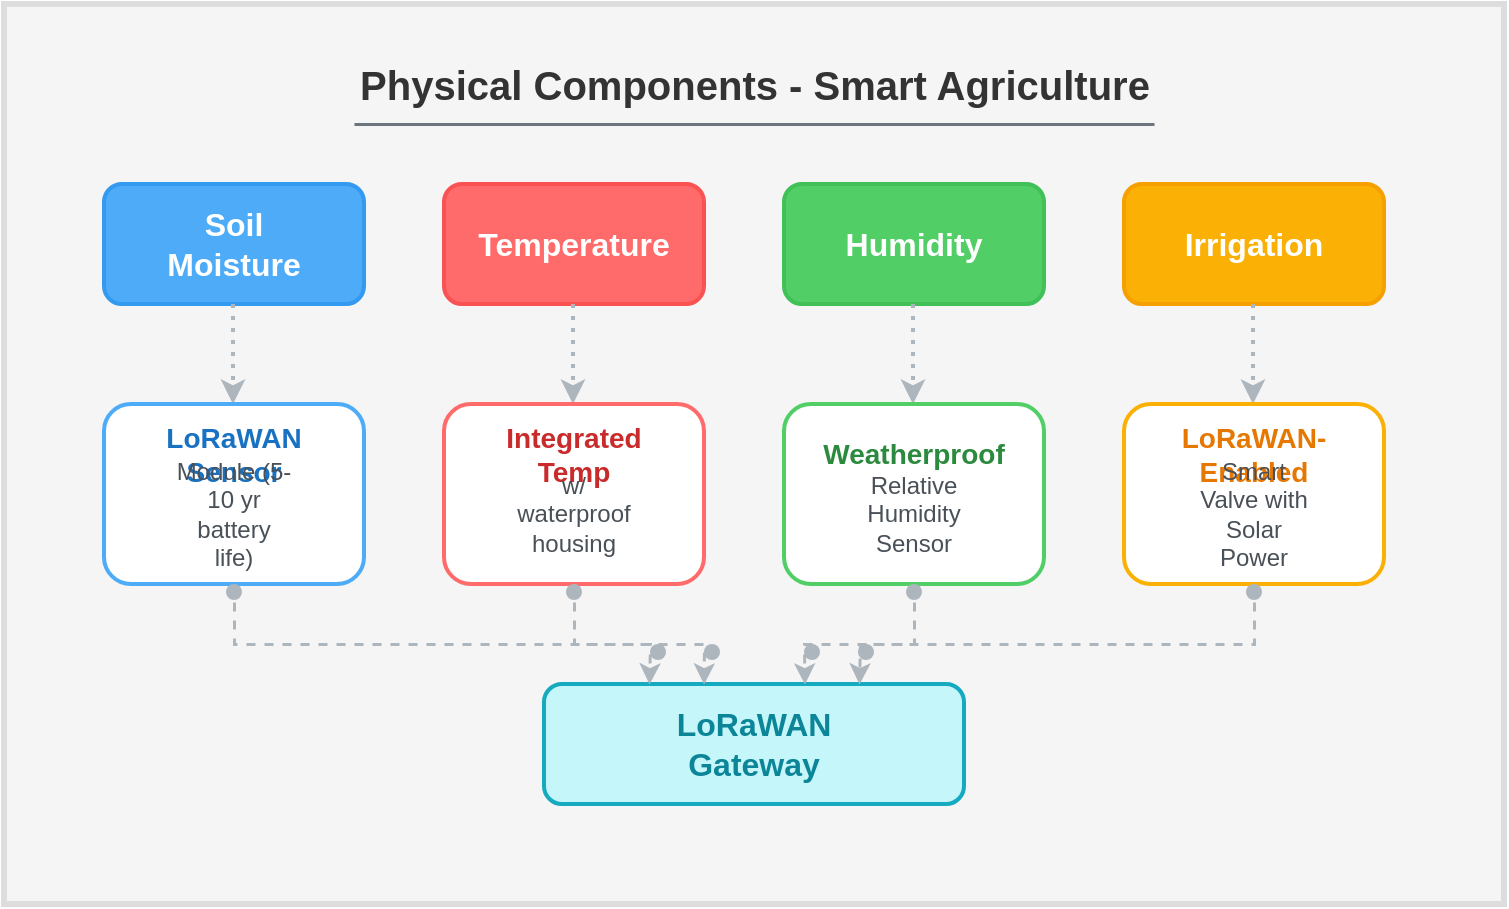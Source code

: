 <mxfile version="@DRAWIO-VERSION@">
  <diagram id="physical-components" name="Physical Components">
    <mxGraphModel dx="1422" dy="794" grid="1" gridSize="10" guides="1" tooltips="1" connect="1" arrows="1" fold="1" page="1" pageScale="1" pageWidth="850" pageHeight="1100" math="0" shadow="0">
      <root>
        <mxCell id="0" />
        <mxCell id="1" parent="0" />
        <mxCell id="2" value="" style="rounded=0;whiteSpace=wrap;html=1;fillColor=#f5f5f5;strokeColor=#dddddd;strokeWidth=3;" vertex="1" parent="1">
          <mxGeometry x="50" y="50" width="750" height="450" as="geometry" />
        </mxCell>
        <mxCell id="3" value="&lt;font style=&quot;font-size: 20px;&quot; color=&quot;#333333&quot;&gt;&lt;b&gt;Physical Components - Smart Agriculture&lt;/b&gt;&lt;/font&gt;" style="text;html=1;align=center;verticalAlign=middle;resizable=0;points=[];autosize=1;strokeColor=none;fillColor=none;" vertex="1" parent="1">
          <mxGeometry x="225" y="70" width="400" height="40" as="geometry" />
        </mxCell>
        <mxCell id="4" value="" style="endArrow=none;html=1;rounded=0;strokeWidth=1.5;fontColor=#6c757d;strokeColor=#6c757d;" edge="1" parent="1">
          <mxGeometry width="50" height="50" relative="1" as="geometry">
            <mxPoint x="225" y="110" as="sourcePoint" />
            <mxPoint x="625" y="110" as="targetPoint" />
          </mxGeometry>
        </mxCell>
        <mxCell id="5" value="" style="rounded=1;whiteSpace=wrap;html=1;fillColor=#4dabf7;strokeColor=#339af0;strokeWidth=2;" vertex="1" parent="1">
          <mxGeometry x="100" y="140" width="130" height="60" as="geometry" />
        </mxCell>
        <mxCell id="6" value="&lt;font style=&quot;font-size: 16px;&quot; color=&quot;#ffffff&quot;&gt;&lt;b&gt;Soil Moisture&lt;/b&gt;&lt;/font&gt;" style="text;html=1;strokeColor=none;fillColor=none;align=center;verticalAlign=middle;whiteSpace=wrap;rounded=0;" vertex="1" parent="1">
          <mxGeometry x="135" y="155" width="60" height="30" as="geometry" />
        </mxCell>
        <mxCell id="7" value="" style="rounded=1;whiteSpace=wrap;html=1;fillColor=#ff6b6b;strokeColor=#fa5252;strokeWidth=2;" vertex="1" parent="1">
          <mxGeometry x="270" y="140" width="130" height="60" as="geometry" />
        </mxCell>
        <mxCell id="8" value="&lt;font style=&quot;font-size: 16px;&quot; color=&quot;#ffffff&quot;&gt;&lt;b&gt;Temperature&lt;/b&gt;&lt;/font&gt;" style="text;html=1;strokeColor=none;fillColor=none;align=center;verticalAlign=middle;whiteSpace=wrap;rounded=0;" vertex="1" parent="1">
          <mxGeometry x="305" y="155" width="60" height="30" as="geometry" />
        </mxCell>
        <mxCell id="9" value="" style="rounded=1;whiteSpace=wrap;html=1;fillColor=#51cf66;strokeColor=#40c057;strokeWidth=2;" vertex="1" parent="1">
          <mxGeometry x="440" y="140" width="130" height="60" as="geometry" />
        </mxCell>
        <mxCell id="10" value="&lt;font style=&quot;font-size: 16px;&quot; color=&quot;#ffffff&quot;&gt;&lt;b&gt;Humidity&lt;/b&gt;&lt;/font&gt;" style="text;html=1;strokeColor=none;fillColor=none;align=center;verticalAlign=middle;whiteSpace=wrap;rounded=0;" vertex="1" parent="1">
          <mxGeometry x="475" y="155" width="60" height="30" as="geometry" />
        </mxCell>
        <mxCell id="11" value="" style="rounded=1;whiteSpace=wrap;html=1;fillColor=#fab005;strokeColor=#f59f00;strokeWidth=2;" vertex="1" parent="1">
          <mxGeometry x="610" y="140" width="130" height="60" as="geometry" />
        </mxCell>
        <mxCell id="12" value="&lt;font style=&quot;font-size: 16px;&quot; color=&quot;#ffffff&quot;&gt;&lt;b&gt;Irrigation&lt;/b&gt;&lt;/font&gt;" style="text;html=1;strokeColor=none;fillColor=none;align=center;verticalAlign=middle;whiteSpace=wrap;rounded=0;" vertex="1" parent="1">
          <mxGeometry x="645" y="155" width="60" height="30" as="geometry" />
        </mxCell>
        <mxCell id="13" value="" style="endArrow=classic;html=1;rounded=0;strokeWidth=2;fontColor=#adb5bd;strokeColor=#adb5bd;dashed=1;dashPattern=1 2;" edge="1" parent="1">
          <mxGeometry width="50" height="50" relative="1" as="geometry">
            <mxPoint x="164.5" y="200" as="sourcePoint" />
            <mxPoint x="164.5" y="250" as="targetPoint" />
          </mxGeometry>
        </mxCell>
        <mxCell id="14" value="" style="endArrow=classic;html=1;rounded=0;strokeWidth=2;fontColor=#adb5bd;strokeColor=#adb5bd;dashed=1;dashPattern=1 2;" edge="1" parent="1">
          <mxGeometry width="50" height="50" relative="1" as="geometry">
            <mxPoint x="334.5" y="200" as="sourcePoint" />
            <mxPoint x="334.5" y="250" as="targetPoint" />
          </mxGeometry>
        </mxCell>
        <mxCell id="15" value="" style="endArrow=classic;html=1;rounded=0;strokeWidth=2;fontColor=#adb5bd;strokeColor=#adb5bd;dashed=1;dashPattern=1 2;" edge="1" parent="1">
          <mxGeometry width="50" height="50" relative="1" as="geometry">
            <mxPoint x="504.5" y="200" as="sourcePoint" />
            <mxPoint x="504.5" y="250" as="targetPoint" />
          </mxGeometry>
        </mxCell>
        <mxCell id="16" value="" style="endArrow=classic;html=1;rounded=0;strokeWidth=2;fontColor=#adb5bd;strokeColor=#adb5bd;dashed=1;dashPattern=1 2;" edge="1" parent="1">
          <mxGeometry width="50" height="50" relative="1" as="geometry">
            <mxPoint x="674.5" y="200" as="sourcePoint" />
            <mxPoint x="674.5" y="250" as="targetPoint" />
          </mxGeometry>
        </mxCell>
        <mxCell id="17" value="" style="rounded=1;whiteSpace=wrap;html=1;fillColor=#ffffff;strokeColor=#4dabf7;strokeWidth=2;" vertex="1" parent="1">
          <mxGeometry x="100" y="250" width="130" height="90" as="geometry" />
        </mxCell>
        <mxCell id="18" value="&lt;font style=&quot;font-size: 14px;&quot; color=&quot;#1971c2&quot;&gt;&lt;b&gt;LoRaWAN Sensor&lt;/b&gt;&lt;/font&gt;" style="text;html=1;strokeColor=none;fillColor=none;align=center;verticalAlign=middle;whiteSpace=wrap;rounded=0;" vertex="1" parent="1">
          <mxGeometry x="135" y="260" width="60" height="30" as="geometry" />
        </mxCell>
        <mxCell id="19" value="&lt;font color=&quot;#495057&quot;&gt;Module (5-10 yr&lt;br&gt;battery life)&lt;/font&gt;" style="text;html=1;strokeColor=none;fillColor=none;align=center;verticalAlign=middle;whiteSpace=wrap;rounded=0;" vertex="1" parent="1">
          <mxGeometry x="135" y="290" width="60" height="30" as="geometry" />
        </mxCell>
        <mxCell id="20" value="" style="rounded=1;whiteSpace=wrap;html=1;fillColor=#ffffff;strokeColor=#ff6b6b;strokeWidth=2;" vertex="1" parent="1">
          <mxGeometry x="270" y="250" width="130" height="90" as="geometry" />
        </mxCell>
        <mxCell id="21" value="&lt;font style=&quot;font-size: 14px;&quot; color=&quot;#c92a2a&quot;&gt;&lt;b&gt;Integrated Temp&lt;/b&gt;&lt;/font&gt;" style="text;html=1;strokeColor=none;fillColor=none;align=center;verticalAlign=middle;whiteSpace=wrap;rounded=0;" vertex="1" parent="1">
          <mxGeometry x="305" y="260" width="60" height="30" as="geometry" />
        </mxCell>
        <mxCell id="22" value="&lt;font color=&quot;#495057&quot;&gt;w/ waterproof&lt;br&gt;housing&lt;/font&gt;" style="text;html=1;strokeColor=none;fillColor=none;align=center;verticalAlign=middle;whiteSpace=wrap;rounded=0;" vertex="1" parent="1">
          <mxGeometry x="305" y="290" width="60" height="30" as="geometry" />
        </mxCell>
        <mxCell id="23" value="" style="rounded=1;whiteSpace=wrap;html=1;fillColor=#ffffff;strokeColor=#51cf66;strokeWidth=2;" vertex="1" parent="1">
          <mxGeometry x="440" y="250" width="130" height="90" as="geometry" />
        </mxCell>
        <mxCell id="24" value="&lt;font style=&quot;font-size: 14px;&quot; color=&quot;#2b8a3e&quot;&gt;&lt;b&gt;Weatherproof&lt;/b&gt;&lt;/font&gt;" style="text;html=1;strokeColor=none;fillColor=none;align=center;verticalAlign=middle;whiteSpace=wrap;rounded=0;" vertex="1" parent="1">
          <mxGeometry x="475" y="260" width="60" height="30" as="geometry" />
        </mxCell>
        <mxCell id="25" value="&lt;font color=&quot;#495057&quot;&gt;Relative Humidity&lt;br&gt;Sensor&lt;/font&gt;" style="text;html=1;strokeColor=none;fillColor=none;align=center;verticalAlign=middle;whiteSpace=wrap;rounded=0;" vertex="1" parent="1">
          <mxGeometry x="475" y="290" width="60" height="30" as="geometry" />
        </mxCell>
        <mxCell id="26" value="" style="rounded=1;whiteSpace=wrap;html=1;fillColor=#ffffff;strokeColor=#fab005;strokeWidth=2;" vertex="1" parent="1">
          <mxGeometry x="610" y="250" width="130" height="90" as="geometry" />
        </mxCell>
        <mxCell id="27" value="&lt;font style=&quot;font-size: 14px;&quot; color=&quot;#e67700&quot;&gt;&lt;b&gt;LoRaWAN-Enabled&lt;/b&gt;&lt;/font&gt;" style="text;html=1;strokeColor=none;fillColor=none;align=center;verticalAlign=middle;whiteSpace=wrap;rounded=0;" vertex="1" parent="1">
          <mxGeometry x="645" y="260" width="60" height="30" as="geometry" />
        </mxCell>
        <mxCell id="28" value="&lt;font color=&quot;#495057&quot;&gt;Smart Valve with&lt;br&gt;Solar Power&lt;/font&gt;" style="text;html=1;strokeColor=none;fillColor=none;align=center;verticalAlign=middle;whiteSpace=wrap;rounded=0;" vertex="1" parent="1">
          <mxGeometry x="645" y="290" width="60" height="30" as="geometry" />
        </mxCell>
        <mxCell id="29" value="" style="rounded=1;whiteSpace=wrap;html=1;fillColor=#c5f6fa;strokeColor=#15aabf;strokeWidth=2;" vertex="1" parent="1">
          <mxGeometry x="320" y="390" width="210" height="60" as="geometry" />
        </mxCell>
        <mxCell id="30" value="&lt;font style=&quot;font-size: 16px;&quot; color=&quot;#0c8599&quot;&gt;&lt;b&gt;LoRaWAN Gateway&lt;/b&gt;&lt;/font&gt;" style="text;html=1;strokeColor=none;fillColor=none;align=center;verticalAlign=middle;whiteSpace=wrap;rounded=0;" vertex="1" parent="1">
          <mxGeometry x="395" y="405" width="60" height="30" as="geometry" />
        </mxCell>
        <mxCell id="31" value="" style="endArrow=classic;html=1;rounded=0;strokeWidth=1.5;fontColor=#adb5bd;strokeColor=#adb5bd;dashed=1;entryX=0.25;entryY=0;entryDx=0;entryDy=0;exitX=0.5;exitY=1;exitDx=0;exitDy=0;" edge="1" parent="1" source="17" target="29">
          <mxGeometry width="50" height="50" relative="1" as="geometry">
            <mxPoint x="400" y="430" as="sourcePoint" />
            <mxPoint x="450" y="380" as="targetPoint" />
            <Array as="points">
              <mxPoint x="165" y="370" />
              <mxPoint x="373" y="370" />
            </Array>
          </mxGeometry>
        </mxCell>
        <mxCell id="32" value="" style="endArrow=classic;html=1;rounded=0;strokeWidth=1.5;fontColor=#adb5bd;strokeColor=#adb5bd;dashed=1;entryX=0.38;entryY=0;entryDx=0;entryDy=0;exitX=0.5;exitY=1;exitDx=0;exitDy=0;entryPerimeter=0;" edge="1" parent="1" source="20" target="29">
          <mxGeometry width="50" height="50" relative="1" as="geometry">
            <mxPoint x="175" y="350" as="sourcePoint" />
            <mxPoint x="382.5" y="400" as="targetPoint" />
            <Array as="points">
              <mxPoint x="335" y="370" />
              <mxPoint x="400" y="370" />
            </Array>
          </mxGeometry>
        </mxCell>
        <mxCell id="33" value="" style="endArrow=classic;html=1;rounded=0;strokeWidth=1.5;fontColor=#adb5bd;strokeColor=#adb5bd;dashed=1;entryX=0.62;entryY=0;entryDx=0;entryDy=0;exitX=0.5;exitY=1;exitDx=0;exitDy=0;entryPerimeter=0;" edge="1" parent="1" source="23" target="29">
          <mxGeometry width="50" height="50" relative="1" as="geometry">
            <mxPoint x="345" y="350" as="sourcePoint" />
            <mxPoint x="409.8" y="400" as="targetPoint" />
            <Array as="points">
              <mxPoint x="505" y="370" />
              <mxPoint x="450" y="370" />
            </Array>
          </mxGeometry>
        </mxCell>
        <mxCell id="34" value="" style="endArrow=classic;html=1;rounded=0;strokeWidth=1.5;fontColor=#adb5bd;strokeColor=#adb5bd;dashed=1;entryX=0.75;entryY=0;entryDx=0;entryDy=0;exitX=0.5;exitY=1;exitDx=0;exitDy=0;" edge="1" parent="1" source="26" target="29">
          <mxGeometry width="50" height="50" relative="1" as="geometry">
            <mxPoint x="515" y="350" as="sourcePoint" />
            <mxPoint x="460.2" y="400" as="targetPoint" />
            <Array as="points">
              <mxPoint x="675" y="370" />
              <mxPoint x="478" y="370" />
            </Array>
          </mxGeometry>
        </mxCell>
        <mxCell id="35" value="" style="ellipse;whiteSpace=wrap;html=1;aspect=fixed;fillColor=#adb5bd;strokeColor=none;" vertex="1" parent="1">
          <mxGeometry x="161" y="340" width="8" height="8" as="geometry" />
        </mxCell>
        <mxCell id="36" value="" style="ellipse;whiteSpace=wrap;html=1;aspect=fixed;fillColor=#adb5bd;strokeColor=none;" vertex="1" parent="1">
          <mxGeometry x="331" y="340" width="8" height="8" as="geometry" />
        </mxCell>
        <mxCell id="37" value="" style="ellipse;whiteSpace=wrap;html=1;aspect=fixed;fillColor=#adb5bd;strokeColor=none;" vertex="1" parent="1">
          <mxGeometry x="501" y="340" width="8" height="8" as="geometry" />
        </mxCell>
        <mxCell id="38" value="" style="ellipse;whiteSpace=wrap;html=1;aspect=fixed;fillColor=#adb5bd;strokeColor=none;" vertex="1" parent="1">
          <mxGeometry x="671" y="340" width="8" height="8" as="geometry" />
        </mxCell>
        <mxCell id="39" value="" style="ellipse;whiteSpace=wrap;html=1;aspect=fixed;fillColor=#adb5bd;strokeColor=none;" vertex="1" parent="1">
          <mxGeometry x="373" y="370" width="8" height="8" as="geometry" />
        </mxCell>
        <mxCell id="40" value="" style="ellipse;whiteSpace=wrap;html=1;aspect=fixed;fillColor=#adb5bd;strokeColor=none;" vertex="1" parent="1">
          <mxGeometry x="400" y="370" width="8" height="8" as="geometry" />
        </mxCell>
        <mxCell id="41" value="" style="ellipse;whiteSpace=wrap;html=1;aspect=fixed;fillColor=#adb5bd;strokeColor=none;" vertex="1" parent="1">
          <mxGeometry x="450" y="370" width="8" height="8" as="geometry" />
        </mxCell>
        <mxCell id="42" value="" style="ellipse;whiteSpace=wrap;html=1;aspect=fixed;fillColor=#adb5bd;strokeColor=none;" vertex="1" parent="1">
          <mxGeometry x="477" y="370" width="8" height="8" as="geometry" />
        </mxCell>
      </root>
    </mxGraphModel>
  </diagram>
</mxfile>